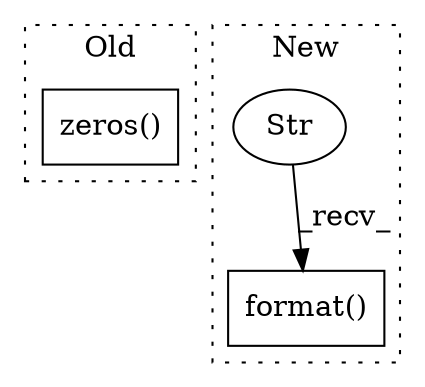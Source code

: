 digraph G {
subgraph cluster0 {
1 [label="zeros()" a="75" s="2580,2611" l="9,1" shape="box"];
label = "Old";
style="dotted";
}
subgraph cluster1 {
2 [label="format()" a="75" s="3537,3559" l="20,1" shape="box"];
3 [label="Str" a="66" s="3537" l="12" shape="ellipse"];
label = "New";
style="dotted";
}
3 -> 2 [label="_recv_"];
}